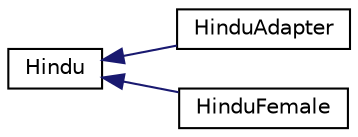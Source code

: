 digraph "Graphical Class Hierarchy"
{
  edge [fontname="Helvetica",fontsize="10",labelfontname="Helvetica",labelfontsize="10"];
  node [fontname="Helvetica",fontsize="10",shape=record];
  rankdir="LR";
  Node1 [label="Hindu",height=0.2,width=0.4,color="black", fillcolor="white", style="filled",URL="$classHindu.html"];
  Node1 -> Node2 [dir="back",color="midnightblue",fontsize="10",style="solid",fontname="Helvetica"];
  Node2 [label="HinduAdapter",height=0.2,width=0.4,color="black", fillcolor="white", style="filled",URL="$classHinduAdapter.html"];
  Node1 -> Node3 [dir="back",color="midnightblue",fontsize="10",style="solid",fontname="Helvetica"];
  Node3 [label="HinduFemale",height=0.2,width=0.4,color="black", fillcolor="white", style="filled",URL="$classHinduFemale.html"];
}
